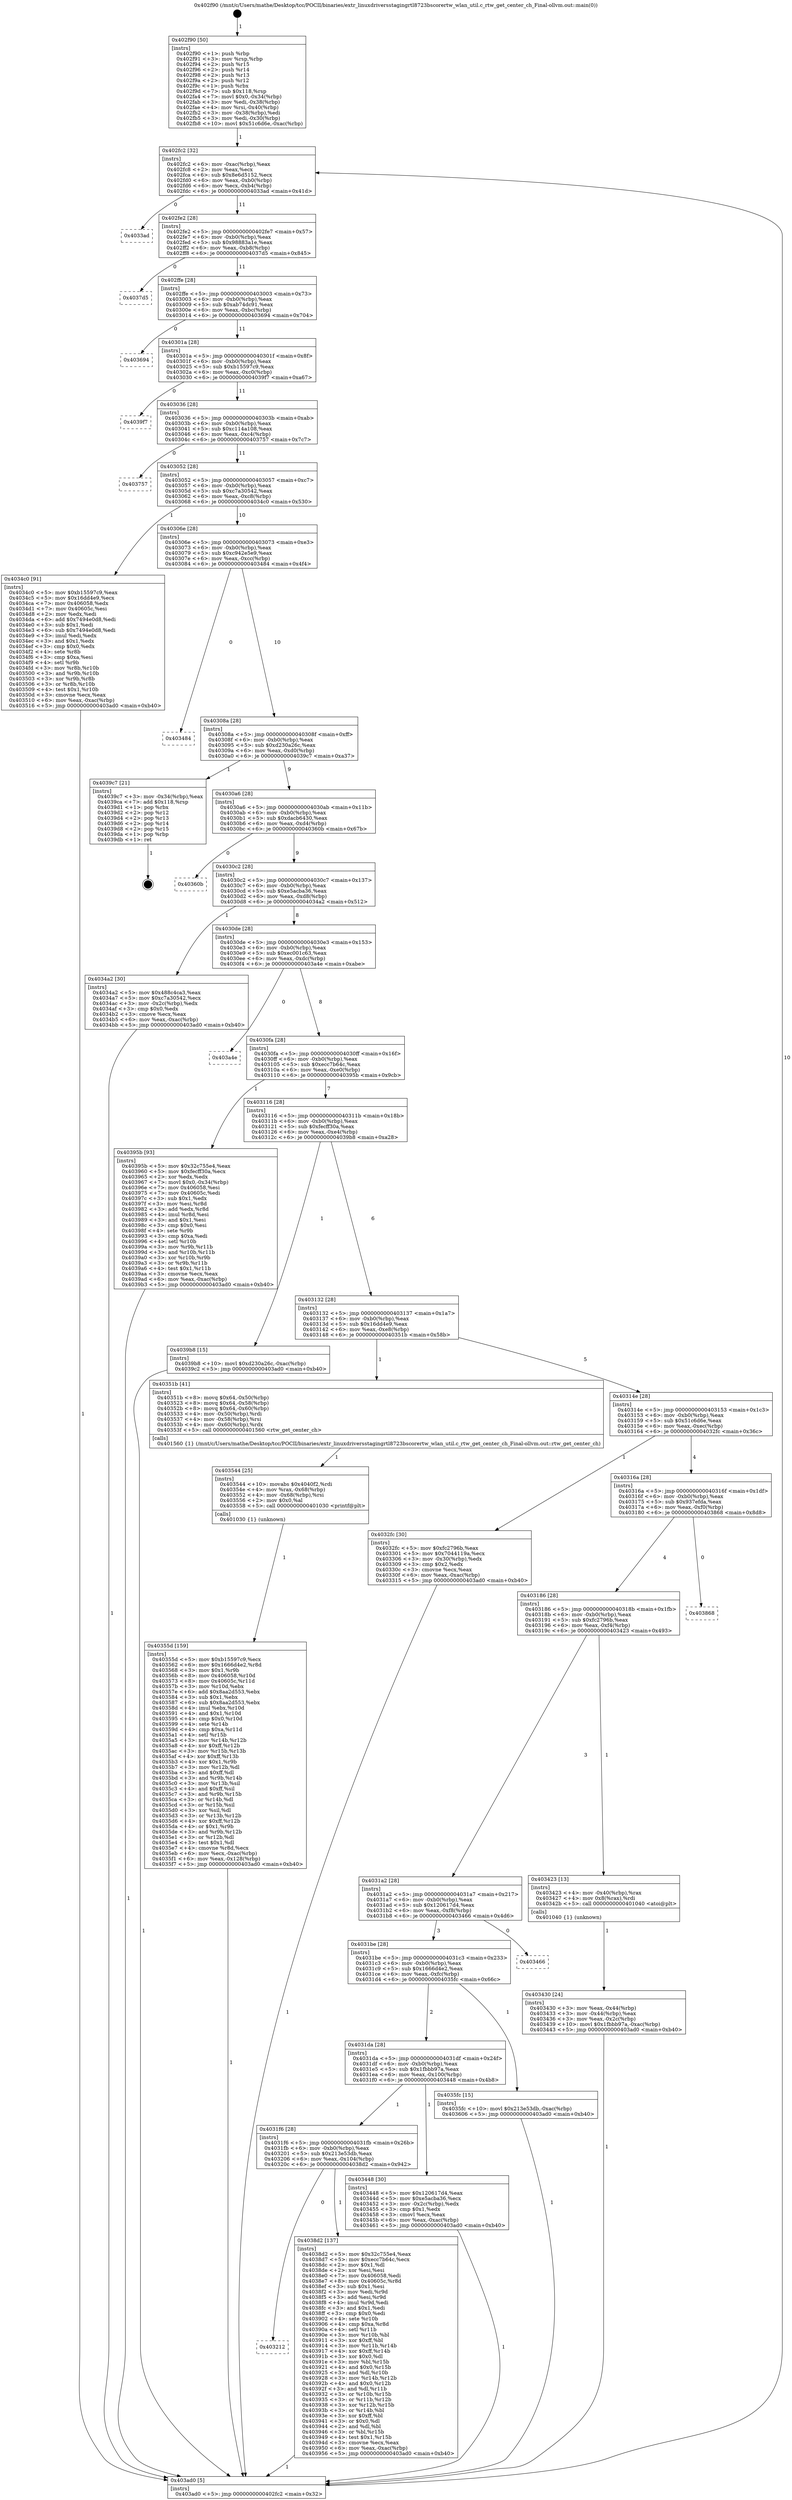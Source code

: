 digraph "0x402f90" {
  label = "0x402f90 (/mnt/c/Users/mathe/Desktop/tcc/POCII/binaries/extr_linuxdriversstagingrtl8723bscorertw_wlan_util.c_rtw_get_center_ch_Final-ollvm.out::main(0))"
  labelloc = "t"
  node[shape=record]

  Entry [label="",width=0.3,height=0.3,shape=circle,fillcolor=black,style=filled]
  "0x402fc2" [label="{
     0x402fc2 [32]\l
     | [instrs]\l
     &nbsp;&nbsp;0x402fc2 \<+6\>: mov -0xac(%rbp),%eax\l
     &nbsp;&nbsp;0x402fc8 \<+2\>: mov %eax,%ecx\l
     &nbsp;&nbsp;0x402fca \<+6\>: sub $0x8e6d5152,%ecx\l
     &nbsp;&nbsp;0x402fd0 \<+6\>: mov %eax,-0xb0(%rbp)\l
     &nbsp;&nbsp;0x402fd6 \<+6\>: mov %ecx,-0xb4(%rbp)\l
     &nbsp;&nbsp;0x402fdc \<+6\>: je 00000000004033ad \<main+0x41d\>\l
  }"]
  "0x4033ad" [label="{
     0x4033ad\l
  }", style=dashed]
  "0x402fe2" [label="{
     0x402fe2 [28]\l
     | [instrs]\l
     &nbsp;&nbsp;0x402fe2 \<+5\>: jmp 0000000000402fe7 \<main+0x57\>\l
     &nbsp;&nbsp;0x402fe7 \<+6\>: mov -0xb0(%rbp),%eax\l
     &nbsp;&nbsp;0x402fed \<+5\>: sub $0x98883a1e,%eax\l
     &nbsp;&nbsp;0x402ff2 \<+6\>: mov %eax,-0xb8(%rbp)\l
     &nbsp;&nbsp;0x402ff8 \<+6\>: je 00000000004037d5 \<main+0x845\>\l
  }"]
  Exit [label="",width=0.3,height=0.3,shape=circle,fillcolor=black,style=filled,peripheries=2]
  "0x4037d5" [label="{
     0x4037d5\l
  }", style=dashed]
  "0x402ffe" [label="{
     0x402ffe [28]\l
     | [instrs]\l
     &nbsp;&nbsp;0x402ffe \<+5\>: jmp 0000000000403003 \<main+0x73\>\l
     &nbsp;&nbsp;0x403003 \<+6\>: mov -0xb0(%rbp),%eax\l
     &nbsp;&nbsp;0x403009 \<+5\>: sub $0xab74dc91,%eax\l
     &nbsp;&nbsp;0x40300e \<+6\>: mov %eax,-0xbc(%rbp)\l
     &nbsp;&nbsp;0x403014 \<+6\>: je 0000000000403694 \<main+0x704\>\l
  }"]
  "0x403212" [label="{
     0x403212\l
  }", style=dashed]
  "0x403694" [label="{
     0x403694\l
  }", style=dashed]
  "0x40301a" [label="{
     0x40301a [28]\l
     | [instrs]\l
     &nbsp;&nbsp;0x40301a \<+5\>: jmp 000000000040301f \<main+0x8f\>\l
     &nbsp;&nbsp;0x40301f \<+6\>: mov -0xb0(%rbp),%eax\l
     &nbsp;&nbsp;0x403025 \<+5\>: sub $0xb15597c9,%eax\l
     &nbsp;&nbsp;0x40302a \<+6\>: mov %eax,-0xc0(%rbp)\l
     &nbsp;&nbsp;0x403030 \<+6\>: je 00000000004039f7 \<main+0xa67\>\l
  }"]
  "0x4038d2" [label="{
     0x4038d2 [137]\l
     | [instrs]\l
     &nbsp;&nbsp;0x4038d2 \<+5\>: mov $0x32c755e4,%eax\l
     &nbsp;&nbsp;0x4038d7 \<+5\>: mov $0xecc7b64c,%ecx\l
     &nbsp;&nbsp;0x4038dc \<+2\>: mov $0x1,%dl\l
     &nbsp;&nbsp;0x4038de \<+2\>: xor %esi,%esi\l
     &nbsp;&nbsp;0x4038e0 \<+7\>: mov 0x406058,%edi\l
     &nbsp;&nbsp;0x4038e7 \<+8\>: mov 0x40605c,%r8d\l
     &nbsp;&nbsp;0x4038ef \<+3\>: sub $0x1,%esi\l
     &nbsp;&nbsp;0x4038f2 \<+3\>: mov %edi,%r9d\l
     &nbsp;&nbsp;0x4038f5 \<+3\>: add %esi,%r9d\l
     &nbsp;&nbsp;0x4038f8 \<+4\>: imul %r9d,%edi\l
     &nbsp;&nbsp;0x4038fc \<+3\>: and $0x1,%edi\l
     &nbsp;&nbsp;0x4038ff \<+3\>: cmp $0x0,%edi\l
     &nbsp;&nbsp;0x403902 \<+4\>: sete %r10b\l
     &nbsp;&nbsp;0x403906 \<+4\>: cmp $0xa,%r8d\l
     &nbsp;&nbsp;0x40390a \<+4\>: setl %r11b\l
     &nbsp;&nbsp;0x40390e \<+3\>: mov %r10b,%bl\l
     &nbsp;&nbsp;0x403911 \<+3\>: xor $0xff,%bl\l
     &nbsp;&nbsp;0x403914 \<+3\>: mov %r11b,%r14b\l
     &nbsp;&nbsp;0x403917 \<+4\>: xor $0xff,%r14b\l
     &nbsp;&nbsp;0x40391b \<+3\>: xor $0x0,%dl\l
     &nbsp;&nbsp;0x40391e \<+3\>: mov %bl,%r15b\l
     &nbsp;&nbsp;0x403921 \<+4\>: and $0x0,%r15b\l
     &nbsp;&nbsp;0x403925 \<+3\>: and %dl,%r10b\l
     &nbsp;&nbsp;0x403928 \<+3\>: mov %r14b,%r12b\l
     &nbsp;&nbsp;0x40392b \<+4\>: and $0x0,%r12b\l
     &nbsp;&nbsp;0x40392f \<+3\>: and %dl,%r11b\l
     &nbsp;&nbsp;0x403932 \<+3\>: or %r10b,%r15b\l
     &nbsp;&nbsp;0x403935 \<+3\>: or %r11b,%r12b\l
     &nbsp;&nbsp;0x403938 \<+3\>: xor %r12b,%r15b\l
     &nbsp;&nbsp;0x40393b \<+3\>: or %r14b,%bl\l
     &nbsp;&nbsp;0x40393e \<+3\>: xor $0xff,%bl\l
     &nbsp;&nbsp;0x403941 \<+3\>: or $0x0,%dl\l
     &nbsp;&nbsp;0x403944 \<+2\>: and %dl,%bl\l
     &nbsp;&nbsp;0x403946 \<+3\>: or %bl,%r15b\l
     &nbsp;&nbsp;0x403949 \<+4\>: test $0x1,%r15b\l
     &nbsp;&nbsp;0x40394d \<+3\>: cmovne %ecx,%eax\l
     &nbsp;&nbsp;0x403950 \<+6\>: mov %eax,-0xac(%rbp)\l
     &nbsp;&nbsp;0x403956 \<+5\>: jmp 0000000000403ad0 \<main+0xb40\>\l
  }"]
  "0x4039f7" [label="{
     0x4039f7\l
  }", style=dashed]
  "0x403036" [label="{
     0x403036 [28]\l
     | [instrs]\l
     &nbsp;&nbsp;0x403036 \<+5\>: jmp 000000000040303b \<main+0xab\>\l
     &nbsp;&nbsp;0x40303b \<+6\>: mov -0xb0(%rbp),%eax\l
     &nbsp;&nbsp;0x403041 \<+5\>: sub $0xc114a108,%eax\l
     &nbsp;&nbsp;0x403046 \<+6\>: mov %eax,-0xc4(%rbp)\l
     &nbsp;&nbsp;0x40304c \<+6\>: je 0000000000403757 \<main+0x7c7\>\l
  }"]
  "0x40355d" [label="{
     0x40355d [159]\l
     | [instrs]\l
     &nbsp;&nbsp;0x40355d \<+5\>: mov $0xb15597c9,%ecx\l
     &nbsp;&nbsp;0x403562 \<+6\>: mov $0x1666d4e2,%r8d\l
     &nbsp;&nbsp;0x403568 \<+3\>: mov $0x1,%r9b\l
     &nbsp;&nbsp;0x40356b \<+8\>: mov 0x406058,%r10d\l
     &nbsp;&nbsp;0x403573 \<+8\>: mov 0x40605c,%r11d\l
     &nbsp;&nbsp;0x40357b \<+3\>: mov %r10d,%ebx\l
     &nbsp;&nbsp;0x40357e \<+6\>: add $0x8aa2d553,%ebx\l
     &nbsp;&nbsp;0x403584 \<+3\>: sub $0x1,%ebx\l
     &nbsp;&nbsp;0x403587 \<+6\>: sub $0x8aa2d553,%ebx\l
     &nbsp;&nbsp;0x40358d \<+4\>: imul %ebx,%r10d\l
     &nbsp;&nbsp;0x403591 \<+4\>: and $0x1,%r10d\l
     &nbsp;&nbsp;0x403595 \<+4\>: cmp $0x0,%r10d\l
     &nbsp;&nbsp;0x403599 \<+4\>: sete %r14b\l
     &nbsp;&nbsp;0x40359d \<+4\>: cmp $0xa,%r11d\l
     &nbsp;&nbsp;0x4035a1 \<+4\>: setl %r15b\l
     &nbsp;&nbsp;0x4035a5 \<+3\>: mov %r14b,%r12b\l
     &nbsp;&nbsp;0x4035a8 \<+4\>: xor $0xff,%r12b\l
     &nbsp;&nbsp;0x4035ac \<+3\>: mov %r15b,%r13b\l
     &nbsp;&nbsp;0x4035af \<+4\>: xor $0xff,%r13b\l
     &nbsp;&nbsp;0x4035b3 \<+4\>: xor $0x1,%r9b\l
     &nbsp;&nbsp;0x4035b7 \<+3\>: mov %r12b,%dl\l
     &nbsp;&nbsp;0x4035ba \<+3\>: and $0xff,%dl\l
     &nbsp;&nbsp;0x4035bd \<+3\>: and %r9b,%r14b\l
     &nbsp;&nbsp;0x4035c0 \<+3\>: mov %r13b,%sil\l
     &nbsp;&nbsp;0x4035c3 \<+4\>: and $0xff,%sil\l
     &nbsp;&nbsp;0x4035c7 \<+3\>: and %r9b,%r15b\l
     &nbsp;&nbsp;0x4035ca \<+3\>: or %r14b,%dl\l
     &nbsp;&nbsp;0x4035cd \<+3\>: or %r15b,%sil\l
     &nbsp;&nbsp;0x4035d0 \<+3\>: xor %sil,%dl\l
     &nbsp;&nbsp;0x4035d3 \<+3\>: or %r13b,%r12b\l
     &nbsp;&nbsp;0x4035d6 \<+4\>: xor $0xff,%r12b\l
     &nbsp;&nbsp;0x4035da \<+4\>: or $0x1,%r9b\l
     &nbsp;&nbsp;0x4035de \<+3\>: and %r9b,%r12b\l
     &nbsp;&nbsp;0x4035e1 \<+3\>: or %r12b,%dl\l
     &nbsp;&nbsp;0x4035e4 \<+3\>: test $0x1,%dl\l
     &nbsp;&nbsp;0x4035e7 \<+4\>: cmovne %r8d,%ecx\l
     &nbsp;&nbsp;0x4035eb \<+6\>: mov %ecx,-0xac(%rbp)\l
     &nbsp;&nbsp;0x4035f1 \<+6\>: mov %eax,-0x128(%rbp)\l
     &nbsp;&nbsp;0x4035f7 \<+5\>: jmp 0000000000403ad0 \<main+0xb40\>\l
  }"]
  "0x403757" [label="{
     0x403757\l
  }", style=dashed]
  "0x403052" [label="{
     0x403052 [28]\l
     | [instrs]\l
     &nbsp;&nbsp;0x403052 \<+5\>: jmp 0000000000403057 \<main+0xc7\>\l
     &nbsp;&nbsp;0x403057 \<+6\>: mov -0xb0(%rbp),%eax\l
     &nbsp;&nbsp;0x40305d \<+5\>: sub $0xc7a30542,%eax\l
     &nbsp;&nbsp;0x403062 \<+6\>: mov %eax,-0xc8(%rbp)\l
     &nbsp;&nbsp;0x403068 \<+6\>: je 00000000004034c0 \<main+0x530\>\l
  }"]
  "0x403544" [label="{
     0x403544 [25]\l
     | [instrs]\l
     &nbsp;&nbsp;0x403544 \<+10\>: movabs $0x4040f2,%rdi\l
     &nbsp;&nbsp;0x40354e \<+4\>: mov %rax,-0x68(%rbp)\l
     &nbsp;&nbsp;0x403552 \<+4\>: mov -0x68(%rbp),%rsi\l
     &nbsp;&nbsp;0x403556 \<+2\>: mov $0x0,%al\l
     &nbsp;&nbsp;0x403558 \<+5\>: call 0000000000401030 \<printf@plt\>\l
     | [calls]\l
     &nbsp;&nbsp;0x401030 \{1\} (unknown)\l
  }"]
  "0x4034c0" [label="{
     0x4034c0 [91]\l
     | [instrs]\l
     &nbsp;&nbsp;0x4034c0 \<+5\>: mov $0xb15597c9,%eax\l
     &nbsp;&nbsp;0x4034c5 \<+5\>: mov $0x16dd4e9,%ecx\l
     &nbsp;&nbsp;0x4034ca \<+7\>: mov 0x406058,%edx\l
     &nbsp;&nbsp;0x4034d1 \<+7\>: mov 0x40605c,%esi\l
     &nbsp;&nbsp;0x4034d8 \<+2\>: mov %edx,%edi\l
     &nbsp;&nbsp;0x4034da \<+6\>: add $0x7494e0d8,%edi\l
     &nbsp;&nbsp;0x4034e0 \<+3\>: sub $0x1,%edi\l
     &nbsp;&nbsp;0x4034e3 \<+6\>: sub $0x7494e0d8,%edi\l
     &nbsp;&nbsp;0x4034e9 \<+3\>: imul %edi,%edx\l
     &nbsp;&nbsp;0x4034ec \<+3\>: and $0x1,%edx\l
     &nbsp;&nbsp;0x4034ef \<+3\>: cmp $0x0,%edx\l
     &nbsp;&nbsp;0x4034f2 \<+4\>: sete %r8b\l
     &nbsp;&nbsp;0x4034f6 \<+3\>: cmp $0xa,%esi\l
     &nbsp;&nbsp;0x4034f9 \<+4\>: setl %r9b\l
     &nbsp;&nbsp;0x4034fd \<+3\>: mov %r8b,%r10b\l
     &nbsp;&nbsp;0x403500 \<+3\>: and %r9b,%r10b\l
     &nbsp;&nbsp;0x403503 \<+3\>: xor %r9b,%r8b\l
     &nbsp;&nbsp;0x403506 \<+3\>: or %r8b,%r10b\l
     &nbsp;&nbsp;0x403509 \<+4\>: test $0x1,%r10b\l
     &nbsp;&nbsp;0x40350d \<+3\>: cmovne %ecx,%eax\l
     &nbsp;&nbsp;0x403510 \<+6\>: mov %eax,-0xac(%rbp)\l
     &nbsp;&nbsp;0x403516 \<+5\>: jmp 0000000000403ad0 \<main+0xb40\>\l
  }"]
  "0x40306e" [label="{
     0x40306e [28]\l
     | [instrs]\l
     &nbsp;&nbsp;0x40306e \<+5\>: jmp 0000000000403073 \<main+0xe3\>\l
     &nbsp;&nbsp;0x403073 \<+6\>: mov -0xb0(%rbp),%eax\l
     &nbsp;&nbsp;0x403079 \<+5\>: sub $0xc942e5e9,%eax\l
     &nbsp;&nbsp;0x40307e \<+6\>: mov %eax,-0xcc(%rbp)\l
     &nbsp;&nbsp;0x403084 \<+6\>: je 0000000000403484 \<main+0x4f4\>\l
  }"]
  "0x4031f6" [label="{
     0x4031f6 [28]\l
     | [instrs]\l
     &nbsp;&nbsp;0x4031f6 \<+5\>: jmp 00000000004031fb \<main+0x26b\>\l
     &nbsp;&nbsp;0x4031fb \<+6\>: mov -0xb0(%rbp),%eax\l
     &nbsp;&nbsp;0x403201 \<+5\>: sub $0x213e53db,%eax\l
     &nbsp;&nbsp;0x403206 \<+6\>: mov %eax,-0x104(%rbp)\l
     &nbsp;&nbsp;0x40320c \<+6\>: je 00000000004038d2 \<main+0x942\>\l
  }"]
  "0x403484" [label="{
     0x403484\l
  }", style=dashed]
  "0x40308a" [label="{
     0x40308a [28]\l
     | [instrs]\l
     &nbsp;&nbsp;0x40308a \<+5\>: jmp 000000000040308f \<main+0xff\>\l
     &nbsp;&nbsp;0x40308f \<+6\>: mov -0xb0(%rbp),%eax\l
     &nbsp;&nbsp;0x403095 \<+5\>: sub $0xd230a26c,%eax\l
     &nbsp;&nbsp;0x40309a \<+6\>: mov %eax,-0xd0(%rbp)\l
     &nbsp;&nbsp;0x4030a0 \<+6\>: je 00000000004039c7 \<main+0xa37\>\l
  }"]
  "0x403448" [label="{
     0x403448 [30]\l
     | [instrs]\l
     &nbsp;&nbsp;0x403448 \<+5\>: mov $0x120617d4,%eax\l
     &nbsp;&nbsp;0x40344d \<+5\>: mov $0xe5acba36,%ecx\l
     &nbsp;&nbsp;0x403452 \<+3\>: mov -0x2c(%rbp),%edx\l
     &nbsp;&nbsp;0x403455 \<+3\>: cmp $0x1,%edx\l
     &nbsp;&nbsp;0x403458 \<+3\>: cmovl %ecx,%eax\l
     &nbsp;&nbsp;0x40345b \<+6\>: mov %eax,-0xac(%rbp)\l
     &nbsp;&nbsp;0x403461 \<+5\>: jmp 0000000000403ad0 \<main+0xb40\>\l
  }"]
  "0x4039c7" [label="{
     0x4039c7 [21]\l
     | [instrs]\l
     &nbsp;&nbsp;0x4039c7 \<+3\>: mov -0x34(%rbp),%eax\l
     &nbsp;&nbsp;0x4039ca \<+7\>: add $0x118,%rsp\l
     &nbsp;&nbsp;0x4039d1 \<+1\>: pop %rbx\l
     &nbsp;&nbsp;0x4039d2 \<+2\>: pop %r12\l
     &nbsp;&nbsp;0x4039d4 \<+2\>: pop %r13\l
     &nbsp;&nbsp;0x4039d6 \<+2\>: pop %r14\l
     &nbsp;&nbsp;0x4039d8 \<+2\>: pop %r15\l
     &nbsp;&nbsp;0x4039da \<+1\>: pop %rbp\l
     &nbsp;&nbsp;0x4039db \<+1\>: ret\l
  }"]
  "0x4030a6" [label="{
     0x4030a6 [28]\l
     | [instrs]\l
     &nbsp;&nbsp;0x4030a6 \<+5\>: jmp 00000000004030ab \<main+0x11b\>\l
     &nbsp;&nbsp;0x4030ab \<+6\>: mov -0xb0(%rbp),%eax\l
     &nbsp;&nbsp;0x4030b1 \<+5\>: sub $0xdacb6430,%eax\l
     &nbsp;&nbsp;0x4030b6 \<+6\>: mov %eax,-0xd4(%rbp)\l
     &nbsp;&nbsp;0x4030bc \<+6\>: je 000000000040360b \<main+0x67b\>\l
  }"]
  "0x4031da" [label="{
     0x4031da [28]\l
     | [instrs]\l
     &nbsp;&nbsp;0x4031da \<+5\>: jmp 00000000004031df \<main+0x24f\>\l
     &nbsp;&nbsp;0x4031df \<+6\>: mov -0xb0(%rbp),%eax\l
     &nbsp;&nbsp;0x4031e5 \<+5\>: sub $0x1fbbb97a,%eax\l
     &nbsp;&nbsp;0x4031ea \<+6\>: mov %eax,-0x100(%rbp)\l
     &nbsp;&nbsp;0x4031f0 \<+6\>: je 0000000000403448 \<main+0x4b8\>\l
  }"]
  "0x40360b" [label="{
     0x40360b\l
  }", style=dashed]
  "0x4030c2" [label="{
     0x4030c2 [28]\l
     | [instrs]\l
     &nbsp;&nbsp;0x4030c2 \<+5\>: jmp 00000000004030c7 \<main+0x137\>\l
     &nbsp;&nbsp;0x4030c7 \<+6\>: mov -0xb0(%rbp),%eax\l
     &nbsp;&nbsp;0x4030cd \<+5\>: sub $0xe5acba36,%eax\l
     &nbsp;&nbsp;0x4030d2 \<+6\>: mov %eax,-0xd8(%rbp)\l
     &nbsp;&nbsp;0x4030d8 \<+6\>: je 00000000004034a2 \<main+0x512\>\l
  }"]
  "0x4035fc" [label="{
     0x4035fc [15]\l
     | [instrs]\l
     &nbsp;&nbsp;0x4035fc \<+10\>: movl $0x213e53db,-0xac(%rbp)\l
     &nbsp;&nbsp;0x403606 \<+5\>: jmp 0000000000403ad0 \<main+0xb40\>\l
  }"]
  "0x4034a2" [label="{
     0x4034a2 [30]\l
     | [instrs]\l
     &nbsp;&nbsp;0x4034a2 \<+5\>: mov $0x488c4ca3,%eax\l
     &nbsp;&nbsp;0x4034a7 \<+5\>: mov $0xc7a30542,%ecx\l
     &nbsp;&nbsp;0x4034ac \<+3\>: mov -0x2c(%rbp),%edx\l
     &nbsp;&nbsp;0x4034af \<+3\>: cmp $0x0,%edx\l
     &nbsp;&nbsp;0x4034b2 \<+3\>: cmove %ecx,%eax\l
     &nbsp;&nbsp;0x4034b5 \<+6\>: mov %eax,-0xac(%rbp)\l
     &nbsp;&nbsp;0x4034bb \<+5\>: jmp 0000000000403ad0 \<main+0xb40\>\l
  }"]
  "0x4030de" [label="{
     0x4030de [28]\l
     | [instrs]\l
     &nbsp;&nbsp;0x4030de \<+5\>: jmp 00000000004030e3 \<main+0x153\>\l
     &nbsp;&nbsp;0x4030e3 \<+6\>: mov -0xb0(%rbp),%eax\l
     &nbsp;&nbsp;0x4030e9 \<+5\>: sub $0xec001c63,%eax\l
     &nbsp;&nbsp;0x4030ee \<+6\>: mov %eax,-0xdc(%rbp)\l
     &nbsp;&nbsp;0x4030f4 \<+6\>: je 0000000000403a4e \<main+0xabe\>\l
  }"]
  "0x4031be" [label="{
     0x4031be [28]\l
     | [instrs]\l
     &nbsp;&nbsp;0x4031be \<+5\>: jmp 00000000004031c3 \<main+0x233\>\l
     &nbsp;&nbsp;0x4031c3 \<+6\>: mov -0xb0(%rbp),%eax\l
     &nbsp;&nbsp;0x4031c9 \<+5\>: sub $0x1666d4e2,%eax\l
     &nbsp;&nbsp;0x4031ce \<+6\>: mov %eax,-0xfc(%rbp)\l
     &nbsp;&nbsp;0x4031d4 \<+6\>: je 00000000004035fc \<main+0x66c\>\l
  }"]
  "0x403a4e" [label="{
     0x403a4e\l
  }", style=dashed]
  "0x4030fa" [label="{
     0x4030fa [28]\l
     | [instrs]\l
     &nbsp;&nbsp;0x4030fa \<+5\>: jmp 00000000004030ff \<main+0x16f\>\l
     &nbsp;&nbsp;0x4030ff \<+6\>: mov -0xb0(%rbp),%eax\l
     &nbsp;&nbsp;0x403105 \<+5\>: sub $0xecc7b64c,%eax\l
     &nbsp;&nbsp;0x40310a \<+6\>: mov %eax,-0xe0(%rbp)\l
     &nbsp;&nbsp;0x403110 \<+6\>: je 000000000040395b \<main+0x9cb\>\l
  }"]
  "0x403466" [label="{
     0x403466\l
  }", style=dashed]
  "0x40395b" [label="{
     0x40395b [93]\l
     | [instrs]\l
     &nbsp;&nbsp;0x40395b \<+5\>: mov $0x32c755e4,%eax\l
     &nbsp;&nbsp;0x403960 \<+5\>: mov $0xfecff30a,%ecx\l
     &nbsp;&nbsp;0x403965 \<+2\>: xor %edx,%edx\l
     &nbsp;&nbsp;0x403967 \<+7\>: movl $0x0,-0x34(%rbp)\l
     &nbsp;&nbsp;0x40396e \<+7\>: mov 0x406058,%esi\l
     &nbsp;&nbsp;0x403975 \<+7\>: mov 0x40605c,%edi\l
     &nbsp;&nbsp;0x40397c \<+3\>: sub $0x1,%edx\l
     &nbsp;&nbsp;0x40397f \<+3\>: mov %esi,%r8d\l
     &nbsp;&nbsp;0x403982 \<+3\>: add %edx,%r8d\l
     &nbsp;&nbsp;0x403985 \<+4\>: imul %r8d,%esi\l
     &nbsp;&nbsp;0x403989 \<+3\>: and $0x1,%esi\l
     &nbsp;&nbsp;0x40398c \<+3\>: cmp $0x0,%esi\l
     &nbsp;&nbsp;0x40398f \<+4\>: sete %r9b\l
     &nbsp;&nbsp;0x403993 \<+3\>: cmp $0xa,%edi\l
     &nbsp;&nbsp;0x403996 \<+4\>: setl %r10b\l
     &nbsp;&nbsp;0x40399a \<+3\>: mov %r9b,%r11b\l
     &nbsp;&nbsp;0x40399d \<+3\>: and %r10b,%r11b\l
     &nbsp;&nbsp;0x4039a0 \<+3\>: xor %r10b,%r9b\l
     &nbsp;&nbsp;0x4039a3 \<+3\>: or %r9b,%r11b\l
     &nbsp;&nbsp;0x4039a6 \<+4\>: test $0x1,%r11b\l
     &nbsp;&nbsp;0x4039aa \<+3\>: cmovne %ecx,%eax\l
     &nbsp;&nbsp;0x4039ad \<+6\>: mov %eax,-0xac(%rbp)\l
     &nbsp;&nbsp;0x4039b3 \<+5\>: jmp 0000000000403ad0 \<main+0xb40\>\l
  }"]
  "0x403116" [label="{
     0x403116 [28]\l
     | [instrs]\l
     &nbsp;&nbsp;0x403116 \<+5\>: jmp 000000000040311b \<main+0x18b\>\l
     &nbsp;&nbsp;0x40311b \<+6\>: mov -0xb0(%rbp),%eax\l
     &nbsp;&nbsp;0x403121 \<+5\>: sub $0xfecff30a,%eax\l
     &nbsp;&nbsp;0x403126 \<+6\>: mov %eax,-0xe4(%rbp)\l
     &nbsp;&nbsp;0x40312c \<+6\>: je 00000000004039b8 \<main+0xa28\>\l
  }"]
  "0x403430" [label="{
     0x403430 [24]\l
     | [instrs]\l
     &nbsp;&nbsp;0x403430 \<+3\>: mov %eax,-0x44(%rbp)\l
     &nbsp;&nbsp;0x403433 \<+3\>: mov -0x44(%rbp),%eax\l
     &nbsp;&nbsp;0x403436 \<+3\>: mov %eax,-0x2c(%rbp)\l
     &nbsp;&nbsp;0x403439 \<+10\>: movl $0x1fbbb97a,-0xac(%rbp)\l
     &nbsp;&nbsp;0x403443 \<+5\>: jmp 0000000000403ad0 \<main+0xb40\>\l
  }"]
  "0x4039b8" [label="{
     0x4039b8 [15]\l
     | [instrs]\l
     &nbsp;&nbsp;0x4039b8 \<+10\>: movl $0xd230a26c,-0xac(%rbp)\l
     &nbsp;&nbsp;0x4039c2 \<+5\>: jmp 0000000000403ad0 \<main+0xb40\>\l
  }"]
  "0x403132" [label="{
     0x403132 [28]\l
     | [instrs]\l
     &nbsp;&nbsp;0x403132 \<+5\>: jmp 0000000000403137 \<main+0x1a7\>\l
     &nbsp;&nbsp;0x403137 \<+6\>: mov -0xb0(%rbp),%eax\l
     &nbsp;&nbsp;0x40313d \<+5\>: sub $0x16dd4e9,%eax\l
     &nbsp;&nbsp;0x403142 \<+6\>: mov %eax,-0xe8(%rbp)\l
     &nbsp;&nbsp;0x403148 \<+6\>: je 000000000040351b \<main+0x58b\>\l
  }"]
  "0x4031a2" [label="{
     0x4031a2 [28]\l
     | [instrs]\l
     &nbsp;&nbsp;0x4031a2 \<+5\>: jmp 00000000004031a7 \<main+0x217\>\l
     &nbsp;&nbsp;0x4031a7 \<+6\>: mov -0xb0(%rbp),%eax\l
     &nbsp;&nbsp;0x4031ad \<+5\>: sub $0x120617d4,%eax\l
     &nbsp;&nbsp;0x4031b2 \<+6\>: mov %eax,-0xf8(%rbp)\l
     &nbsp;&nbsp;0x4031b8 \<+6\>: je 0000000000403466 \<main+0x4d6\>\l
  }"]
  "0x40351b" [label="{
     0x40351b [41]\l
     | [instrs]\l
     &nbsp;&nbsp;0x40351b \<+8\>: movq $0x64,-0x50(%rbp)\l
     &nbsp;&nbsp;0x403523 \<+8\>: movq $0x64,-0x58(%rbp)\l
     &nbsp;&nbsp;0x40352b \<+8\>: movq $0x64,-0x60(%rbp)\l
     &nbsp;&nbsp;0x403533 \<+4\>: mov -0x50(%rbp),%rdi\l
     &nbsp;&nbsp;0x403537 \<+4\>: mov -0x58(%rbp),%rsi\l
     &nbsp;&nbsp;0x40353b \<+4\>: mov -0x60(%rbp),%rdx\l
     &nbsp;&nbsp;0x40353f \<+5\>: call 0000000000401560 \<rtw_get_center_ch\>\l
     | [calls]\l
     &nbsp;&nbsp;0x401560 \{1\} (/mnt/c/Users/mathe/Desktop/tcc/POCII/binaries/extr_linuxdriversstagingrtl8723bscorertw_wlan_util.c_rtw_get_center_ch_Final-ollvm.out::rtw_get_center_ch)\l
  }"]
  "0x40314e" [label="{
     0x40314e [28]\l
     | [instrs]\l
     &nbsp;&nbsp;0x40314e \<+5\>: jmp 0000000000403153 \<main+0x1c3\>\l
     &nbsp;&nbsp;0x403153 \<+6\>: mov -0xb0(%rbp),%eax\l
     &nbsp;&nbsp;0x403159 \<+5\>: sub $0x51c6d6e,%eax\l
     &nbsp;&nbsp;0x40315e \<+6\>: mov %eax,-0xec(%rbp)\l
     &nbsp;&nbsp;0x403164 \<+6\>: je 00000000004032fc \<main+0x36c\>\l
  }"]
  "0x403423" [label="{
     0x403423 [13]\l
     | [instrs]\l
     &nbsp;&nbsp;0x403423 \<+4\>: mov -0x40(%rbp),%rax\l
     &nbsp;&nbsp;0x403427 \<+4\>: mov 0x8(%rax),%rdi\l
     &nbsp;&nbsp;0x40342b \<+5\>: call 0000000000401040 \<atoi@plt\>\l
     | [calls]\l
     &nbsp;&nbsp;0x401040 \{1\} (unknown)\l
  }"]
  "0x4032fc" [label="{
     0x4032fc [30]\l
     | [instrs]\l
     &nbsp;&nbsp;0x4032fc \<+5\>: mov $0xfc2796b,%eax\l
     &nbsp;&nbsp;0x403301 \<+5\>: mov $0x7044119a,%ecx\l
     &nbsp;&nbsp;0x403306 \<+3\>: mov -0x30(%rbp),%edx\l
     &nbsp;&nbsp;0x403309 \<+3\>: cmp $0x2,%edx\l
     &nbsp;&nbsp;0x40330c \<+3\>: cmovne %ecx,%eax\l
     &nbsp;&nbsp;0x40330f \<+6\>: mov %eax,-0xac(%rbp)\l
     &nbsp;&nbsp;0x403315 \<+5\>: jmp 0000000000403ad0 \<main+0xb40\>\l
  }"]
  "0x40316a" [label="{
     0x40316a [28]\l
     | [instrs]\l
     &nbsp;&nbsp;0x40316a \<+5\>: jmp 000000000040316f \<main+0x1df\>\l
     &nbsp;&nbsp;0x40316f \<+6\>: mov -0xb0(%rbp),%eax\l
     &nbsp;&nbsp;0x403175 \<+5\>: sub $0x937efda,%eax\l
     &nbsp;&nbsp;0x40317a \<+6\>: mov %eax,-0xf0(%rbp)\l
     &nbsp;&nbsp;0x403180 \<+6\>: je 0000000000403868 \<main+0x8d8\>\l
  }"]
  "0x403ad0" [label="{
     0x403ad0 [5]\l
     | [instrs]\l
     &nbsp;&nbsp;0x403ad0 \<+5\>: jmp 0000000000402fc2 \<main+0x32\>\l
  }"]
  "0x402f90" [label="{
     0x402f90 [50]\l
     | [instrs]\l
     &nbsp;&nbsp;0x402f90 \<+1\>: push %rbp\l
     &nbsp;&nbsp;0x402f91 \<+3\>: mov %rsp,%rbp\l
     &nbsp;&nbsp;0x402f94 \<+2\>: push %r15\l
     &nbsp;&nbsp;0x402f96 \<+2\>: push %r14\l
     &nbsp;&nbsp;0x402f98 \<+2\>: push %r13\l
     &nbsp;&nbsp;0x402f9a \<+2\>: push %r12\l
     &nbsp;&nbsp;0x402f9c \<+1\>: push %rbx\l
     &nbsp;&nbsp;0x402f9d \<+7\>: sub $0x118,%rsp\l
     &nbsp;&nbsp;0x402fa4 \<+7\>: movl $0x0,-0x34(%rbp)\l
     &nbsp;&nbsp;0x402fab \<+3\>: mov %edi,-0x38(%rbp)\l
     &nbsp;&nbsp;0x402fae \<+4\>: mov %rsi,-0x40(%rbp)\l
     &nbsp;&nbsp;0x402fb2 \<+3\>: mov -0x38(%rbp),%edi\l
     &nbsp;&nbsp;0x402fb5 \<+3\>: mov %edi,-0x30(%rbp)\l
     &nbsp;&nbsp;0x402fb8 \<+10\>: movl $0x51c6d6e,-0xac(%rbp)\l
  }"]
  "0x403186" [label="{
     0x403186 [28]\l
     | [instrs]\l
     &nbsp;&nbsp;0x403186 \<+5\>: jmp 000000000040318b \<main+0x1fb\>\l
     &nbsp;&nbsp;0x40318b \<+6\>: mov -0xb0(%rbp),%eax\l
     &nbsp;&nbsp;0x403191 \<+5\>: sub $0xfc2796b,%eax\l
     &nbsp;&nbsp;0x403196 \<+6\>: mov %eax,-0xf4(%rbp)\l
     &nbsp;&nbsp;0x40319c \<+6\>: je 0000000000403423 \<main+0x493\>\l
  }"]
  "0x403868" [label="{
     0x403868\l
  }", style=dashed]
  Entry -> "0x402f90" [label=" 1"]
  "0x402fc2" -> "0x4033ad" [label=" 0"]
  "0x402fc2" -> "0x402fe2" [label=" 11"]
  "0x4039c7" -> Exit [label=" 1"]
  "0x402fe2" -> "0x4037d5" [label=" 0"]
  "0x402fe2" -> "0x402ffe" [label=" 11"]
  "0x4039b8" -> "0x403ad0" [label=" 1"]
  "0x402ffe" -> "0x403694" [label=" 0"]
  "0x402ffe" -> "0x40301a" [label=" 11"]
  "0x40395b" -> "0x403ad0" [label=" 1"]
  "0x40301a" -> "0x4039f7" [label=" 0"]
  "0x40301a" -> "0x403036" [label=" 11"]
  "0x4038d2" -> "0x403ad0" [label=" 1"]
  "0x403036" -> "0x403757" [label=" 0"]
  "0x403036" -> "0x403052" [label=" 11"]
  "0x4031f6" -> "0x4038d2" [label=" 1"]
  "0x403052" -> "0x4034c0" [label=" 1"]
  "0x403052" -> "0x40306e" [label=" 10"]
  "0x4031f6" -> "0x403212" [label=" 0"]
  "0x40306e" -> "0x403484" [label=" 0"]
  "0x40306e" -> "0x40308a" [label=" 10"]
  "0x4035fc" -> "0x403ad0" [label=" 1"]
  "0x40308a" -> "0x4039c7" [label=" 1"]
  "0x40308a" -> "0x4030a6" [label=" 9"]
  "0x40355d" -> "0x403ad0" [label=" 1"]
  "0x4030a6" -> "0x40360b" [label=" 0"]
  "0x4030a6" -> "0x4030c2" [label=" 9"]
  "0x40351b" -> "0x403544" [label=" 1"]
  "0x4030c2" -> "0x4034a2" [label=" 1"]
  "0x4030c2" -> "0x4030de" [label=" 8"]
  "0x4034c0" -> "0x403ad0" [label=" 1"]
  "0x4030de" -> "0x403a4e" [label=" 0"]
  "0x4030de" -> "0x4030fa" [label=" 8"]
  "0x403448" -> "0x403ad0" [label=" 1"]
  "0x4030fa" -> "0x40395b" [label=" 1"]
  "0x4030fa" -> "0x403116" [label=" 7"]
  "0x4031da" -> "0x4031f6" [label=" 1"]
  "0x403116" -> "0x4039b8" [label=" 1"]
  "0x403116" -> "0x403132" [label=" 6"]
  "0x403544" -> "0x40355d" [label=" 1"]
  "0x403132" -> "0x40351b" [label=" 1"]
  "0x403132" -> "0x40314e" [label=" 5"]
  "0x4031be" -> "0x4031da" [label=" 2"]
  "0x40314e" -> "0x4032fc" [label=" 1"]
  "0x40314e" -> "0x40316a" [label=" 4"]
  "0x4032fc" -> "0x403ad0" [label=" 1"]
  "0x402f90" -> "0x402fc2" [label=" 1"]
  "0x403ad0" -> "0x402fc2" [label=" 10"]
  "0x4031be" -> "0x4035fc" [label=" 1"]
  "0x40316a" -> "0x403868" [label=" 0"]
  "0x40316a" -> "0x403186" [label=" 4"]
  "0x4034a2" -> "0x403ad0" [label=" 1"]
  "0x403186" -> "0x403423" [label=" 1"]
  "0x403186" -> "0x4031a2" [label=" 3"]
  "0x403423" -> "0x403430" [label=" 1"]
  "0x403430" -> "0x403ad0" [label=" 1"]
  "0x4031da" -> "0x403448" [label=" 1"]
  "0x4031a2" -> "0x403466" [label=" 0"]
  "0x4031a2" -> "0x4031be" [label=" 3"]
}
